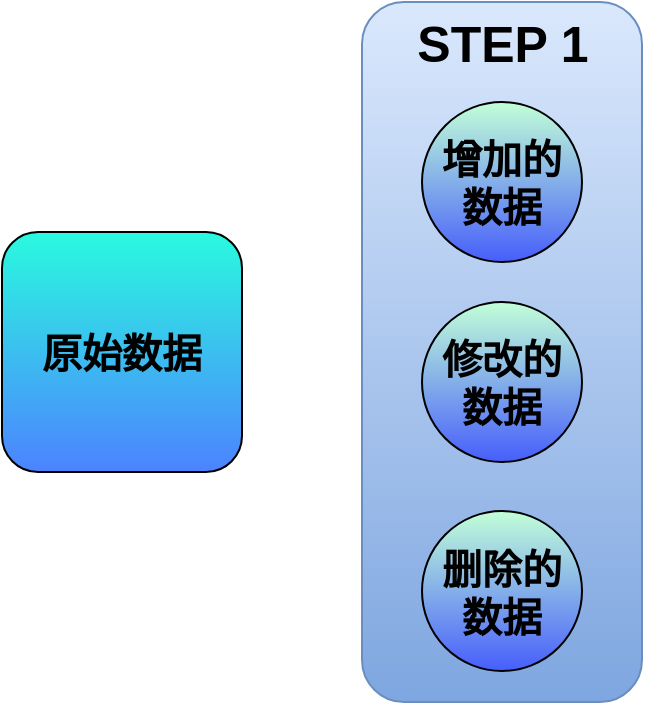 <mxfile version="15.0.3" type="github">
  <diagram id="jnp06B8WLFY1FdfgPjeT" name="第 1 页">
    <mxGraphModel dx="2062" dy="1177" grid="1" gridSize="10" guides="1" tooltips="1" connect="1" arrows="1" fold="1" page="1" pageScale="1" pageWidth="827" pageHeight="1169" math="0" shadow="0">
      <root>
        <mxCell id="0" />
        <mxCell id="1" parent="0" />
        <mxCell id="YHWm_DfwfcvUflsxwQm8-1" value="&lt;font style=&quot;font-size: 20px&quot;&gt;&lt;b&gt;原始数据&lt;/b&gt;&lt;/font&gt;" style="rounded=1;whiteSpace=wrap;html=1;fillColor=#2AFADF;gradientColor=#4C83FF;" vertex="1" parent="1">
          <mxGeometry y="445" width="120" height="120" as="geometry" />
        </mxCell>
        <mxCell id="YHWm_DfwfcvUflsxwQm8-2" value="" style="rounded=1;whiteSpace=wrap;html=1;fillColor=#dae8fc;strokeColor=#6c8ebf;gradientColor=#7ea6e0;" vertex="1" parent="1">
          <mxGeometry x="180" y="330" width="140" height="350" as="geometry" />
        </mxCell>
        <mxCell id="YHWm_DfwfcvUflsxwQm8-3" value="&lt;font style=&quot;font-size: 25px&quot;&gt;&lt;b&gt;STEP 1&lt;/b&gt;&lt;/font&gt;" style="text;html=1;strokeColor=none;fillColor=none;align=center;verticalAlign=middle;whiteSpace=wrap;rounded=0;" vertex="1" parent="1">
          <mxGeometry x="202.5" y="340" width="95" height="20" as="geometry" />
        </mxCell>
        <mxCell id="YHWm_DfwfcvUflsxwQm8-4" value="&lt;font style=&quot;font-size: 20px&quot;&gt;&lt;b&gt;增加的数据&lt;/b&gt;&lt;/font&gt;" style="ellipse;whiteSpace=wrap;html=1;aspect=fixed;rounded=1;fillColor=#C2FFD8;gradientColor=#465EFB;gradientDirection=south;" vertex="1" parent="1">
          <mxGeometry x="210" y="380" width="80" height="80" as="geometry" />
        </mxCell>
        <mxCell id="YHWm_DfwfcvUflsxwQm8-7" value="&lt;font style=&quot;font-size: 20px&quot;&gt;&lt;b&gt;修改的数据&lt;/b&gt;&lt;/font&gt;" style="ellipse;whiteSpace=wrap;html=1;aspect=fixed;rounded=1;fillColor=#C2FFD8;gradientColor=#465EFB;gradientDirection=south;" vertex="1" parent="1">
          <mxGeometry x="210" y="480" width="80" height="80" as="geometry" />
        </mxCell>
        <mxCell id="YHWm_DfwfcvUflsxwQm8-8" value="&lt;font style=&quot;font-size: 20px&quot;&gt;&lt;b&gt;删除的数据&lt;/b&gt;&lt;/font&gt;" style="ellipse;whiteSpace=wrap;html=1;aspect=fixed;rounded=1;fillColor=#C2FFD8;gradientColor=#465EFB;gradientDirection=south;" vertex="1" parent="1">
          <mxGeometry x="210" y="584.5" width="80" height="80" as="geometry" />
        </mxCell>
      </root>
    </mxGraphModel>
  </diagram>
</mxfile>

